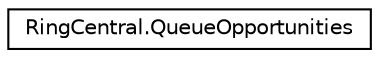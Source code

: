 digraph "Graphical Class Hierarchy"
{
 // LATEX_PDF_SIZE
  edge [fontname="Helvetica",fontsize="10",labelfontname="Helvetica",labelfontsize="10"];
  node [fontname="Helvetica",fontsize="10",shape=record];
  rankdir="LR";
  Node0 [label="RingCentral.QueueOpportunities",height=0.2,width=0.4,color="black", fillcolor="white", style="filled",URL="$classRingCentral_1_1QueueOpportunities.html",tooltip="Queue opportunities data for the specified grouping"];
}
